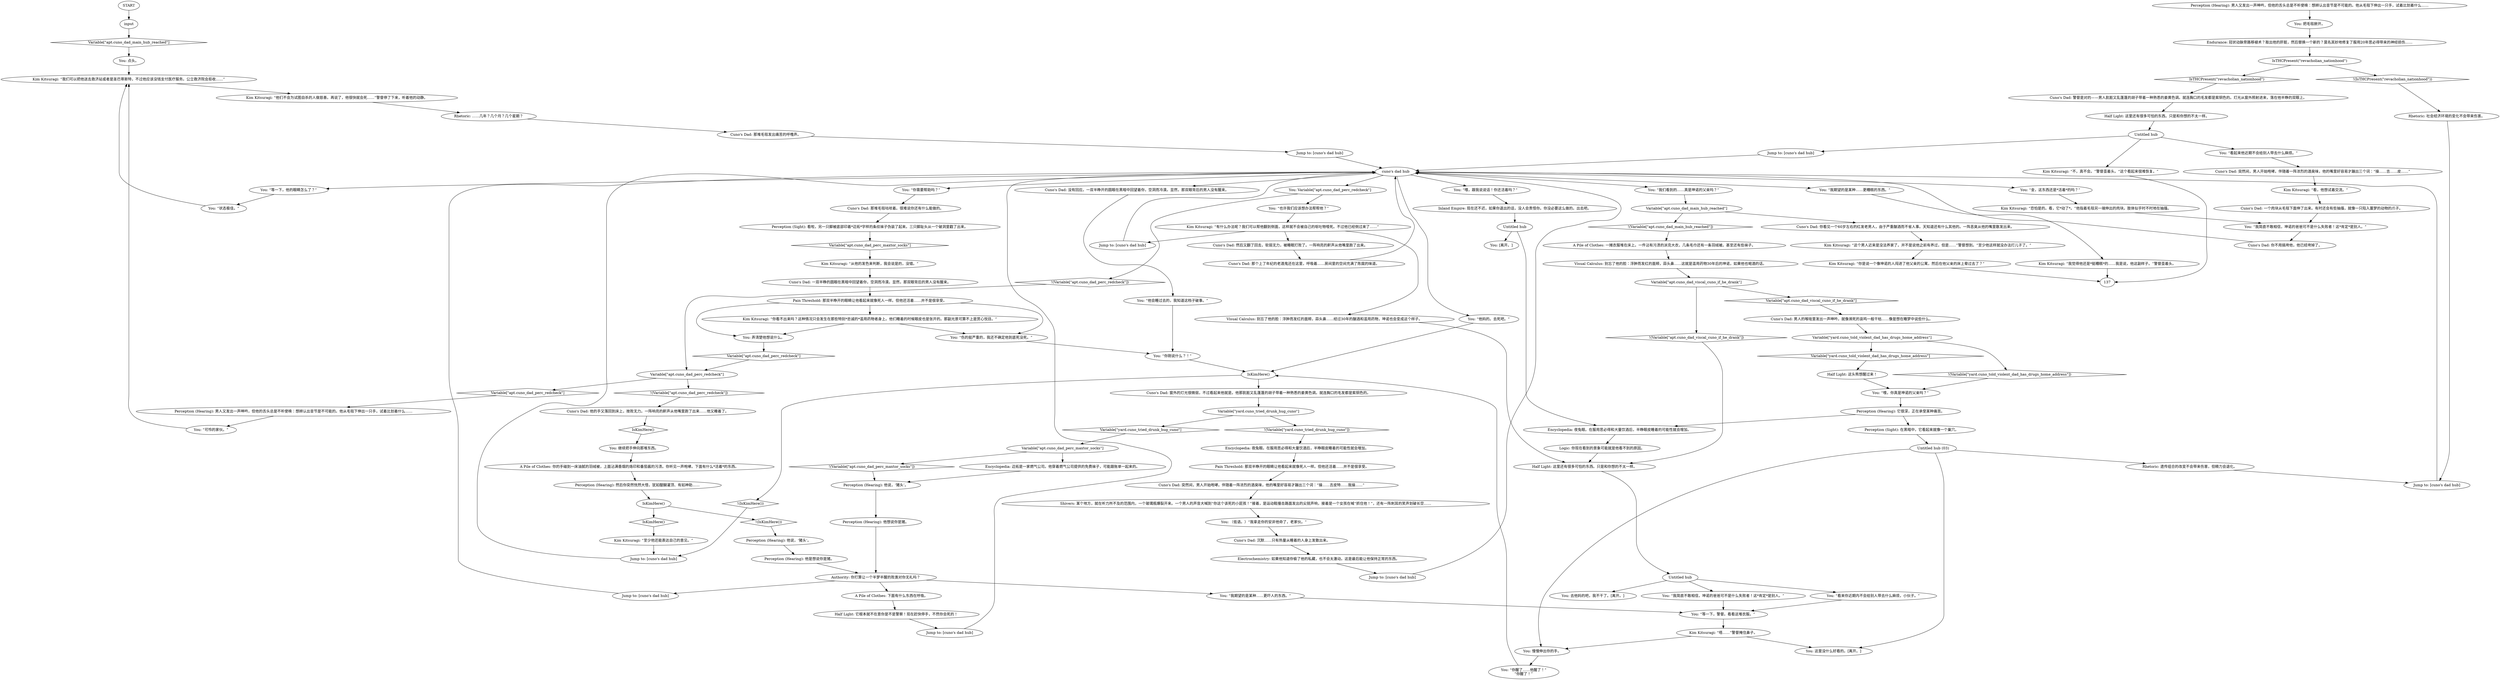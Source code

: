 # APT / CUNO DAD
# Cuno's dad, loitering on the bed. Drugs. Sleeping with his eyes open. His face reminds you Cuno 30 years later. Also seems like he's dead. Hairy ginger chest, in undewear. Kim reacts. Hearing redcheck while he gurgles, success: he's trying to call you pigs. 
#
#
#I talked to your dad boolean. / I was somehow able to not evade your dad.
# ==================================================
digraph G {
	  0 [label="START"];
	  1 [label="input"];
	  2 [label="IsKimHere()"];
	  3 [label="IsKimHere()", shape=diamond];
	  4 [label="!(IsKimHere())", shape=diamond];
	  5 [label="Perception (Hearing): 他想说你是猪。"];
	  6 [label="Kim Kitsuragi: “我们可以把他送去救济站或者是圣巴蒂斯特，不过他应该没钱支付医疗服务。公立救济院会拒收……”"];
	  7 [label="Cuno's Dad: 那堆毛毯发出痛苦的呼噜声。"];
	  8 [label="Half Light: 这里还有很多可怕的东西。只是和你想的不太一样。"];
	  9 [label="Half Light: 它根本就不在意你是不是警察！现在赶快停手，不然你会死的！"];
	  10 [label="Untitled hub (03)"];
	  11 [label="Variable[\"apt.cuno_dad_perc_redcheck\"]"];
	  12 [label="Variable[\"apt.cuno_dad_perc_redcheck\"]", shape=diamond];
	  13 [label="!(Variable[\"apt.cuno_dad_perc_redcheck\"])", shape=diamond];
	  14 [label="Kim Kitsuragi: “恐怕是的。看，它*动了*。”他指着毛毯另一端伸出的肉块。肢体似乎时不时地在抽搐。"];
	  15 [label="You: “伤的挺严重的，我还不确定他到底死没死。”"];
	  16 [label="Electrochemistry: 如果他知道你偷了他的私藏，也不会太激动。这是最后能让他保持正常的东西。"];
	  17 [label="You: “看来你近期内不会给别人带去什么麻烦，小伙子。”"];
	  18 [label="Untitled hub"];
	  19 [label="Variable[\"yard.cuno_tried_drunk_hug_cuno\"]"];
	  20 [label="Variable[\"yard.cuno_tried_drunk_hug_cuno\"]", shape=diamond];
	  21 [label="!(Variable[\"yard.cuno_tried_drunk_hug_cuno\"])", shape=diamond];
	  22 [label="Kim Kitsuragi: “有什么办法呢？我们可以帮他翻到侧面，这样就不会被自己的呕吐物噎死。不过他已经侧过来了……”"];
	  23 [label="Cuno's Dad: 突然间，男人开始咆哮。伴随着一阵浓烈的酒臭味，他的嘴里好容易才蹦出三个词：“操……吉皮特……我操……”"];
	  24 [label="You: “你需要帮助吗？”"];
	  25 [label="Untitled hub"];
	  26 [label="Kim Kitsuragi: “唔……”警督掩住鼻子。"];
	  27 [label="Rhetoric: ……几年？几个月？几个星期？"];
	  28 [label="Perception (Hearing): 他说，‘猪头’。"];
	  29 [label="A Pile of Clothes: 一摊衣服堆在床上。一件沾有污渍的派克大衣，几条毛巾还有一条羽绒被。甚至还有些袜子。"];
	  30 [label="Half Light: 这头熊想醒过来！"];
	  31 [label="Variable[\"yard.cuno_told_violent_dad_has_drugs_home_address\"]"];
	  32 [label="Variable[\"yard.cuno_told_violent_dad_has_drugs_home_address\"]", shape=diamond];
	  33 [label="!(Variable[\"yard.cuno_told_violent_dad_has_drugs_home_address\"])", shape=diamond];
	  34 [label="Perception (Hearing): 男人又发出一声呻吟，但他的舌头总是不听使唤：想辨认出音节是不可能的。他从毛毯下伸出一只手，试着比划着什么……"];
	  35 [label="A Pile of Clothes: 你的手碰到一床油腻的羽绒被，上面沾满香烟的烙印和番茄酱的污渍。你听见一声咆哮。下面有什么*活着*的东西。"];
	  36 [label="Perception (Hearing): 他是想说你是猪。"];
	  37 [label="You: “我们看到的……真是坤诺的父亲吗？”"];
	  38 [label="Cuno's Dad: 沉默……只有热量从睡着的人身上发散出来。"];
	  39 [label="Kim Kitsuragi: “看，他想试着交流。”"];
	  40 [label="Jump to: [cuno's dad hub]"];
	  41 [label="Jump to: [cuno's dad hub]"];
	  42 [label="You: “金，这东西还是*活着*的吗？”"];
	  43 [label="You: “看起来他近期不会给别人带去什么麻烦。”"];
	  44 [label="You: 慢慢伸出你的手。"];
	  45 [label="Cuno's Dad: 那堆毛毯咕哝着。很难说你还有什么能做的。"];
	  46 [label="Variable[\"apt.cuno_dad_viscal_cuno_if_he_drank\"]"];
	  47 [label="Variable[\"apt.cuno_dad_viscal_cuno_if_he_drank\"]", shape=diamond];
	  48 [label="!(Variable[\"apt.cuno_dad_viscal_cuno_if_he_drank\"])", shape=diamond];
	  49 [label="Untitled hub"];
	  50 [label="Kim Kitsuragi: “我觉得他还是*挺糟糕*的……我是说，他这副样子。”警督歪着头。"];
	  51 [label="You: 这里没什么好看的。[离开。]"];
	  52 [label="Shivers: 某个地方，就在听力所不及的范围内，一个玻璃瓶爆裂开来。一个男人的声音大喊到“你这个该死的小屁孩！”接着，是运动鞋撞击路面发出的尖锐声响，接着是一个女孩在喊“抓住他！”，还有一阵刺耳的笑声划破长空……"];
	  53 [label="You: “喂，跟我说说话！你还活着吗？”"];
	  54 [label="Pain Threshold: 那双半睁开的眼睛让他看起来就像死人一样。但他还活着……并不是很享受。"];
	  55 [label="You: “我简直不敢相信，坤诺的爸爸可不是什么失败者！这*肯定*是别人。”"];
	  56 [label="IsTHCPresent(\"revacholian_nationhood\")"];
	  57 [label="IsTHCPresent(\"revacholian_nationhood\")", shape=diamond];
	  58 [label="!(IsTHCPresent(\"revacholian_nationhood\"))", shape=diamond];
	  59 [label="Rhetoric: 社会经济环境的变化不会带来伤害。"];
	  60 [label="Kim Kitsuragi: “他们不会为试图自杀的人做慈善。再说了，他很快就会死……”警督停了下来，听着他的动静。"];
	  61 [label="cuno's dad hub"];
	  62 [label="Jump to: [cuno's dad hub]"];
	  63 [label="Authority: 你打算让一个半梦半醒的败类对你无礼吗？"];
	  64 [label="Pain Threshold: 那双半睁开的眼睛让他看起来就像死人一样。但他还活着……并不是很享受。"];
	  65 [label="Perception (Hearing): 男人又发出一声呻吟，但他的舌头总是不听使唤：想辨认出音节是不可能的。他从毛毯下伸出一只手，试着比划着什么……"];
	  66 [label="Cuno's Dad: 他的手又落回到床上，挫败无力。一阵响亮的鼾声从他嘴里跑了出来……他又睡着了。"];
	  67 [label="IsKimHere()"];
	  68 [label="IsKimHere()", shape=diamond];
	  69 [label="!(IsKimHere())", shape=diamond];
	  70 [label="Cuno's Dad: 窗外的灯光很微弱，不过看起来他就是。他那肮脏又乱蓬蓬的胡子带着一种熟悉的姜黄色调。就连胸口的毛发都是紫铜色的。"];
	  71 [label="Perception (Hearing): 它很深，正在承受某种痛苦。"];
	  72 [label="Perception (Hearing): 然后你突然恍然大悟，犹如醍醐灌顶、有如神助……"];
	  73 [label="You: “可怜的家伙。”"];
	  74 [label="Visual Calculus: 别忘了他的脸：浮肿而发红的面颊，蒜头鼻……经过30年的酗酒和滥用药物，坤诺也会变成这个样子。"];
	  75 [label="Encyclopedia: 夜兔眼。在服用思必得和大量饮酒后，半睁眼皮睡着的可能性就会增加。"];
	  76 [label="You: “他会睡过去的，我知道这档子破事。”"];
	  77 [label="You: 弄清楚他想说什么。"];
	  78 [label="You: Variable[\"apt.cuno_dad_perc_redcheck\"]"];
	  79 [label="Variable[\"apt.cuno_dad_perc_redcheck\"]", shape=diamond];
	  80 [label="!(Variable[\"apt.cuno_dad_perc_redcheck\"])", shape=diamond];
	  81 [label="You: “也许我们应该想办法帮帮他？”"];
	  82 [label="You: “他妈的。去死吧。”"];
	  83 [label="You: “我期望的是某种……更吓人的东西。”"];
	  84 [label="You: 去他妈的吧，我不干了。[离开。]"];
	  85 [label="Encyclopedia: 夜兔眼。在服用思必得和大量饮酒后，半睁眼皮睡着的可能性就会增加。"];
	  86 [label="Half Light: 这里还有很多可怕的东西。只是和你想的不太一样。"];
	  87 [label="Logic: 你现在看到的景象可能就是他看不到的原因。"];
	  88 [label="Cuno's Dad: 男人的喉咙里发出一声呻吟，就像濒死的哀鸣一般干枯……像是想在睡梦中说些什么。"];
	  89 [label="Perception (Hearing): 他说，‘猪头’。"];
	  90 [label="Kim Kitsuragi: “至少他还能表达自己的意见。”"];
	  91 [label="You: 继续把手伸向那堆东西。"];
	  92 [label="You: [离开。]"];
	  93 [label="You: “等一下，他的眼睛怎么了？”"];
	  94 [label="Kim Kitsuragi: “你看不出来吗？这种情况只会发生在那些特别*忠诚的*滥用药物者身上。他们睡着的时候眼皮也是张开的。那副光景可算不上是赏心悦目。”"];
	  95 [label="You: “状态极佳。”"];
	  96 [label="Jump to: [cuno's dad hub]"];
	  97 [label="You: （低语。）“我拿走你的安非他命了，老家伙。”"];
	  98 [label="You: “我期望的是某种……更糟糕的东西。”"];
	  99 [label="Kim Kitsuragi: “不，真不会。”警督歪着头。“这个看起来很难恢复。”"];
	  100 [label="Cuno's Dad: 突然间，男人开始咆哮。伴随着一阵浓烈的酒臭味，他的嘴里好容易才蹦出三个词：“操……吉……皮……”"];
	  101 [label="You: “你刚说什么？！”"];
	  102 [label="A Pile of Clothes: 下面有什么东西在呼吸。"];
	  103 [label="You: “你醒了……他醒了！”\n“你醒了！”"];
	  104 [label="Jump to: [cuno's dad hub]"];
	  105 [label="Jump to: [cuno's dad hub]"];
	  106 [label="Cuno's Dad: 那个上了年纪的老酒鬼还在这里，呼吸着……房间里的空间充满了陈腐的味道。"];
	  107 [label="You: 点头。"];
	  108 [label="Cuno's Dad: 然后又翻了回去，软弱无力，被睡眠打败了。一阵响亮的鼾声从他嘴里跑了出来。"];
	  109 [label="You: 把毛毯掀开。"];
	  110 [label="Perception (Sight): 在黑暗中，它看起来就像一个巢穴。"];
	  111 [label="Visual Calculus: 别忘了他的脸：浮肿而发红的面颊，蒜头鼻……这就是滥用药物30年后的坤诺，如果他也喝酒的话。"];
	  112 [label="Variable[\"apt.cuno_dad_perc_maxtor_socks\"]"];
	  113 [label="Variable[\"apt.cuno_dad_perc_maxtor_socks\"]", shape=diamond];
	  114 [label="!(Variable[\"apt.cuno_dad_perc_maxtor_socks\"])", shape=diamond];
	  115 [label="Encyclopedia: 迈拓是一家燃气公司。他穿着燃气公司提供的免费袜子，可能跟账单一起来的。"];
	  116 [label="Kim Kitsuragi: “从他的发色来判断，我会说是的，没错。”"];
	  117 [label="Variable[\"apt.cuno_dad_main_hub_reached\"]"];
	  118 [label="Variable[\"apt.cuno_dad_main_hub_reached\"]", shape=diamond];
	  119 [label="!(Variable[\"apt.cuno_dad_main_hub_reached\"])", shape=diamond];
	  120 [label="Cuno's Dad: 你看见一个60岁左右的红发老男人，由于严重酗酒而不省人事。天知道还有什么其他的。一阵恶臭从他的嘴里散发出来。"];
	  121 [label="Endurance: 冠状动脉旁路移植术？取出他的肝脏，然后替换一个新的？莫名其妙地修复了服用20年思必得带来的神经损伤……"];
	  122 [label="Perception (Sight): 看啦，另一只脚被底部印着*迈拓*字样的条纹袜子伪装了起来。三只脚趾头从一个破洞里戳了出来。"];
	  123 [label="You: “我简直不敢相信，坤诺的爸爸可不是什么失败者！这*肯定*是别人。”"];
	  124 [label="Jump to: [cuno's dad hub]"];
	  125 [label="Cuno's Dad: 一个肉块从毛毯下面伸了出来。有时还会有些抽搐，就像一只陷入噩梦的动物的爪子。"];
	  126 [label="Inland Empire: 现在还不迟，如果你退出的话，没人会责怪你。你没必要这么做的。出去吧。"];
	  127 [label="Jump to: [cuno's dad hub]"];
	  128 [label="You: “喂，你真是坤诺的父亲吗？”"];
	  129 [label="Cuno's Dad: 没有回应。一双半睁开的圆眼在黑暗中回望着你，空洞而冷漠。显然，那双眼背后的男人没有醒来。"];
	  130 [label="You: “等一下，警督。看看这堆衣服。”"];
	  131 [label="Rhetoric: 遗传组合的改变不会带来伤害，但精力会退化。"];
	  132 [label="Cuno's Dad: 警督是对的——男人肮脏又乱蓬蓬的胡子带着一种熟悉的姜黄色调。就连胸口的毛发都是紫铜色的。灯光从窗外照射进来，落在他半睁的双眼上。"];
	  133 [label="Cuno's Dad: 一双半睁的圆眼在黑暗中回望着你，空洞而冷漠。显然，那双眼背后的男人没有醒来。"];
	  134 [label="Kim Kitsuragi: “你是说一个像坤诺的人闯进了他父亲的公寓，然后在他父亲的床上晕过去了？”"];
	  135 [label="Cuno's Dad: 你不用搞垮他，他已经垮掉了。"];
	  136 [label="Kim Kitsuragi: “这个男人近来是没法养家了。并不是说他之前有养过，但是……”警督想到。“至少他这样就没办法打儿子了。”"];
	  0 -> 1
	  1 -> 118
	  2 -> 3
	  2 -> 4
	  3 -> 90
	  4 -> 28
	  5 -> 63
	  6 -> 60
	  7 -> 105
	  8 -> 25
	  9 -> 127
	  10 -> 51
	  10 -> 131
	  10 -> 44
	  11 -> 12
	  11 -> 13
	  12 -> 34
	  13 -> 66
	  14 -> 123
	  15 -> 101
	  16 -> 40
	  17 -> 130
	  18 -> 92
	  18 -> 85
	  19 -> 20
	  19 -> 21
	  20 -> 112
	  21 -> 75
	  22 -> 96
	  22 -> 74
	  22 -> 108
	  23 -> 52
	  24 -> 45
	  25 -> 17
	  25 -> 84
	  25 -> 55
	  26 -> 51
	  26 -> 44
	  27 -> 7
	  28 -> 36
	  29 -> 111
	  30 -> 128
	  31 -> 32
	  31 -> 33
	  32 -> 30
	  33 -> 128
	  34 -> 73
	  35 -> 72
	  36 -> 63
	  37 -> 117
	  38 -> 16
	  39 -> 125
	  40 -> 61
	  41 -> 61
	  42 -> 14
	  43 -> 100
	  44 -> 103
	  45 -> 122
	  46 -> 48
	  46 -> 47
	  47 -> 88
	  48 -> 8
	  49 -> 43
	  49 -> 99
	  49 -> 124
	  50 -> 137
	  52 -> 97
	  53 -> 126
	  54 -> 23
	  55 -> 130
	  56 -> 57
	  56 -> 58
	  57 -> 132
	  58 -> 59
	  59 -> 41
	  60 -> 27
	  61 -> 129
	  61 -> 98
	  61 -> 37
	  61 -> 42
	  61 -> 78
	  61 -> 82
	  61 -> 53
	  61 -> 24
	  61 -> 93
	  62 -> 61
	  63 -> 104
	  63 -> 83
	  63 -> 102
	  64 -> 77
	  64 -> 94
	  64 -> 15
	  65 -> 109
	  66 -> 68
	  67 -> 69
	  67 -> 70
	  68 -> 91
	  69 -> 62
	  70 -> 19
	  71 -> 85
	  71 -> 110
	  72 -> 2
	  73 -> 6
	  74 -> 8
	  75 -> 54
	  76 -> 101
	  77 -> 79
	  78 -> 80
	  78 -> 81
	  79 -> 11
	  80 -> 11
	  81 -> 22
	  82 -> 67
	  83 -> 130
	  85 -> 87
	  86 -> 49
	  87 -> 8
	  88 -> 31
	  89 -> 5
	  90 -> 62
	  91 -> 35
	  93 -> 95
	  94 -> 77
	  94 -> 15
	  95 -> 6
	  96 -> 61
	  97 -> 38
	  98 -> 50
	  99 -> 137
	  100 -> 39
	  101 -> 67
	  102 -> 9
	  103 -> 67
	  104 -> 61
	  105 -> 61
	  106 -> 61
	  107 -> 6
	  108 -> 106
	  109 -> 121
	  110 -> 10
	  111 -> 46
	  112 -> 114
	  112 -> 115
	  113 -> 116
	  114 -> 89
	  115 -> 89
	  116 -> 133
	  117 -> 120
	  117 -> 119
	  118 -> 107
	  119 -> 29
	  120 -> 136
	  121 -> 56
	  122 -> 113
	  123 -> 135
	  124 -> 61
	  125 -> 123
	  126 -> 18
	  127 -> 61
	  128 -> 71
	  129 -> 76
	  130 -> 26
	  131 -> 41
	  132 -> 86
	  133 -> 64
	  134 -> 137
	  135 -> 61
	  136 -> 134
}

